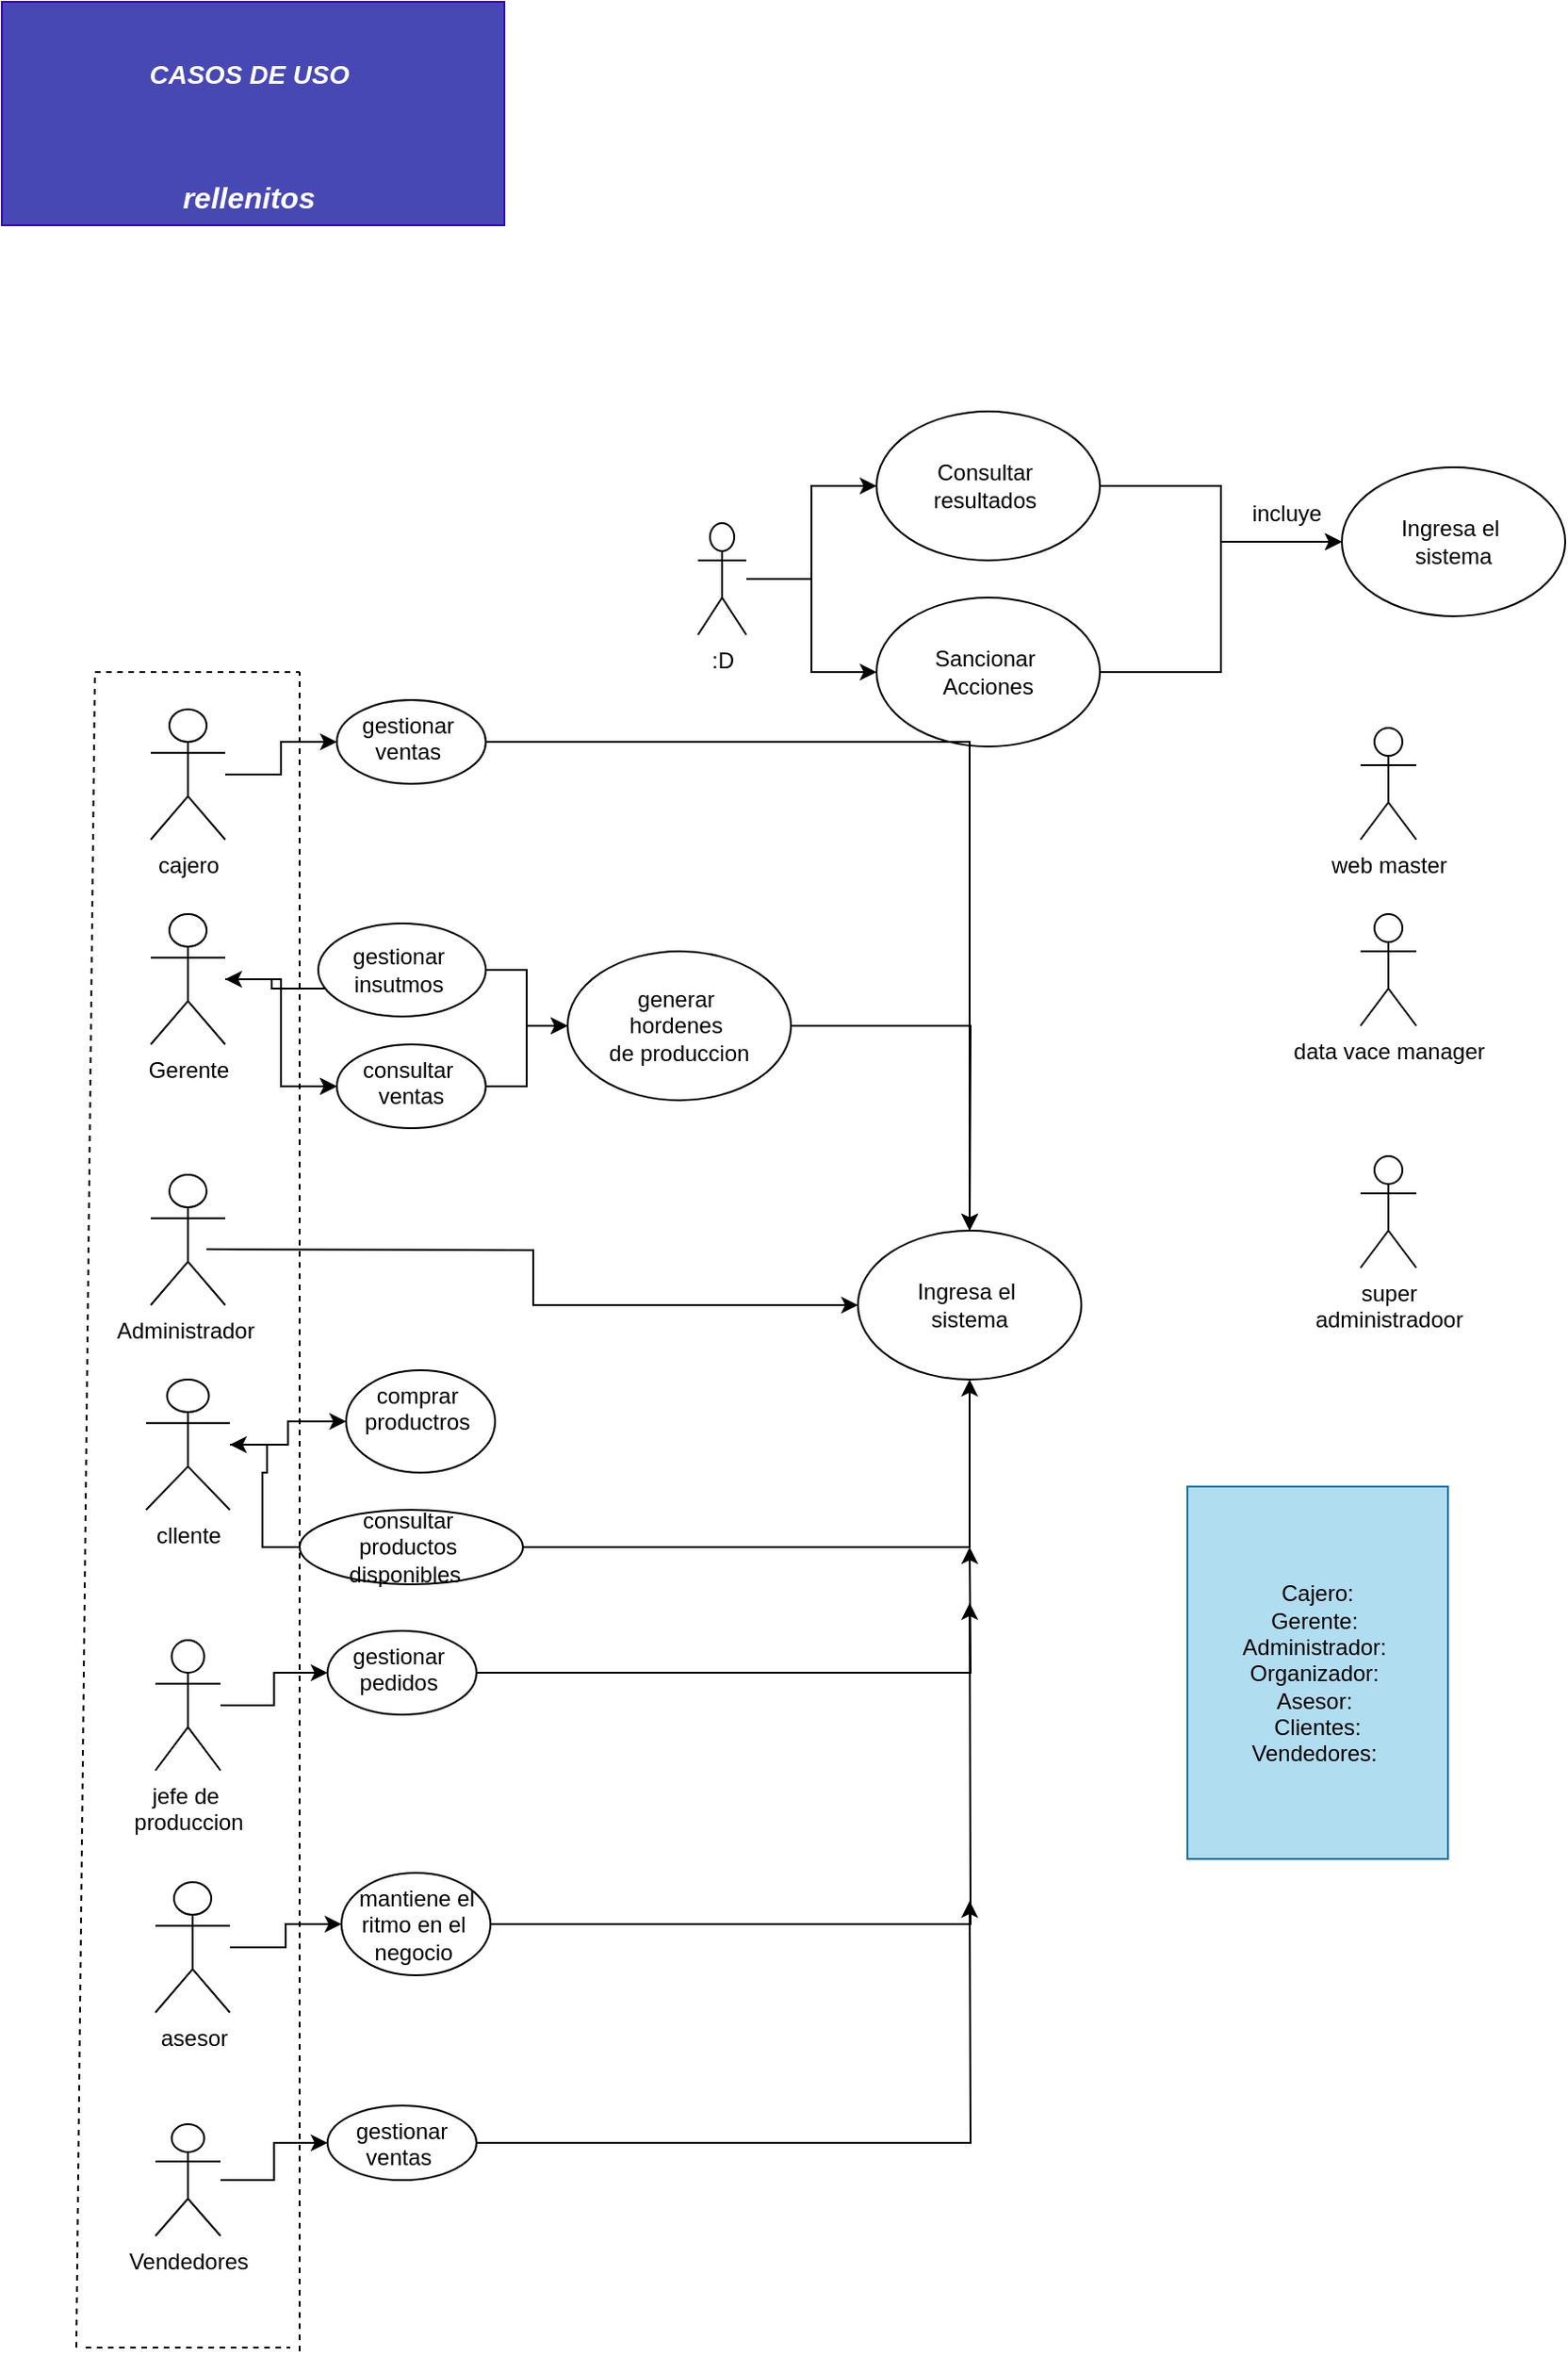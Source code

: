 <mxfile version="22.0.8" type="device" pages="2">
  <diagram name="casos de uso " id="QVnW_ob7STIQbq_gdjUz">
    <mxGraphModel dx="883" dy="1639" grid="1" gridSize="10" guides="1" tooltips="1" connect="1" arrows="1" fold="1" page="1" pageScale="1" pageWidth="827" pageHeight="1169" math="0" shadow="0">
      <root>
        <mxCell id="0" />
        <mxCell id="1" parent="0" />
        <mxCell id="Zioa24Dwi0Idq39xiU_T-1" value="&lt;h1&gt;&lt;b&gt;&lt;i&gt;&lt;font style=&quot;font-size: 14px;&quot;&gt;CASOS DE USO&amp;nbsp;&lt;/font&gt;&lt;/i&gt;&lt;/b&gt;&lt;/h1&gt;&lt;br&gt;&lt;br&gt;&lt;div style=&quot;&quot;&gt;&lt;b&gt;&lt;font style=&quot;font-size: 16px;&quot;&gt;&lt;i&gt;rellenitos&amp;nbsp;&lt;/i&gt;&lt;/font&gt;&lt;/b&gt;&lt;/div&gt;" style="rounded=0;whiteSpace=wrap;html=1;fillColor=#4848B5;strokeColor=#3700CC;fontColor=#ffffff;shadow=0;glass=0;" parent="1" vertex="1">
          <mxGeometry x="50" y="-220" width="270" height="120" as="geometry" />
        </mxCell>
        <mxCell id="NmbU-VRa9715HnYGw72E-15" value="" style="edgeStyle=orthogonalEdgeStyle;rounded=0;orthogonalLoop=1;jettySize=auto;html=1;" parent="1" source="Zioa24Dwi0Idq39xiU_T-6" target="NmbU-VRa9715HnYGw72E-14" edge="1">
          <mxGeometry relative="1" as="geometry" />
        </mxCell>
        <mxCell id="NmbU-VRa9715HnYGw72E-17" value="" style="edgeStyle=orthogonalEdgeStyle;rounded=0;orthogonalLoop=1;jettySize=auto;html=1;" parent="1" source="Zioa24Dwi0Idq39xiU_T-6" target="NmbU-VRa9715HnYGw72E-14" edge="1">
          <mxGeometry relative="1" as="geometry" />
        </mxCell>
        <mxCell id="Zioa24Dwi0Idq39xiU_T-6" value="Gerente" style="shape=umlActor;verticalLabelPosition=bottom;verticalAlign=top;html=1;outlineConnect=0;" parent="1" vertex="1">
          <mxGeometry x="130" y="270" width="40" height="70" as="geometry" />
        </mxCell>
        <mxCell id="NmbU-VRa9715HnYGw72E-41" style="edgeStyle=orthogonalEdgeStyle;rounded=0;orthogonalLoop=1;jettySize=auto;html=1;exitX=1;exitY=0.333;exitDx=0;exitDy=0;exitPerimeter=0;" parent="1" target="NmbU-VRa9715HnYGw72E-38" edge="1">
          <mxGeometry relative="1" as="geometry">
            <mxPoint x="160" y="450.033" as="sourcePoint" />
            <mxPoint x="500" y="496.7" as="targetPoint" />
          </mxGeometry>
        </mxCell>
        <mxCell id="Zioa24Dwi0Idq39xiU_T-7" value="Administrador&amp;nbsp;" style="shape=umlActor;verticalLabelPosition=bottom;verticalAlign=top;html=1;outlineConnect=0;" parent="1" vertex="1">
          <mxGeometry x="130" y="410" width="40" height="70" as="geometry" />
        </mxCell>
        <mxCell id="NmbU-VRa9715HnYGw72E-13" value="" style="edgeStyle=orthogonalEdgeStyle;rounded=0;orthogonalLoop=1;jettySize=auto;html=1;" parent="1" source="Zioa24Dwi0Idq39xiU_T-13" target="NmbU-VRa9715HnYGw72E-12" edge="1">
          <mxGeometry relative="1" as="geometry" />
        </mxCell>
        <mxCell id="Zioa24Dwi0Idq39xiU_T-13" value="cajero" style="shape=umlActor;verticalLabelPosition=bottom;verticalAlign=top;html=1;outlineConnect=0;" parent="1" vertex="1">
          <mxGeometry x="130" y="160" width="40" height="70" as="geometry" />
        </mxCell>
        <mxCell id="NmbU-VRa9715HnYGw72E-26" value="" style="edgeStyle=orthogonalEdgeStyle;rounded=0;orthogonalLoop=1;jettySize=auto;html=1;" parent="1" source="Zioa24Dwi0Idq39xiU_T-24" target="NmbU-VRa9715HnYGw72E-25" edge="1">
          <mxGeometry relative="1" as="geometry" />
        </mxCell>
        <mxCell id="Zioa24Dwi0Idq39xiU_T-24" value="cllente" style="shape=umlActor;verticalLabelPosition=bottom;verticalAlign=top;html=1;outlineConnect=0;" parent="1" vertex="1">
          <mxGeometry x="127.5" y="520" width="45" height="70" as="geometry" />
        </mxCell>
        <mxCell id="Zioa24Dwi0Idq39xiU_T-25" value="Cajero:&lt;br&gt;Gerente:&amp;nbsp;&lt;br&gt;Administrador:&amp;nbsp;&lt;br&gt;Organizador:&amp;nbsp;&lt;br&gt;Asesor:&amp;nbsp;&lt;br&gt;Clientes:&lt;br&gt;Vendedores:&amp;nbsp;" style="rounded=0;whiteSpace=wrap;html=1;fillColor=#b1ddf0;strokeColor=#10739e;" parent="1" vertex="1">
          <mxGeometry x="687" y="577.5" width="140" height="200" as="geometry" />
        </mxCell>
        <mxCell id="Zioa24Dwi0Idq39xiU_T-31" style="edgeStyle=orthogonalEdgeStyle;rounded=0;orthogonalLoop=1;jettySize=auto;html=1;" parent="1" source="Zioa24Dwi0Idq39xiU_T-26" target="Zioa24Dwi0Idq39xiU_T-28" edge="1">
          <mxGeometry relative="1" as="geometry" />
        </mxCell>
        <mxCell id="Zioa24Dwi0Idq39xiU_T-33" style="edgeStyle=orthogonalEdgeStyle;rounded=0;orthogonalLoop=1;jettySize=auto;html=1;" parent="1" source="Zioa24Dwi0Idq39xiU_T-26" target="Zioa24Dwi0Idq39xiU_T-30" edge="1">
          <mxGeometry relative="1" as="geometry" />
        </mxCell>
        <mxCell id="Zioa24Dwi0Idq39xiU_T-26" value=":D" style="shape=umlActor;verticalLabelPosition=bottom;verticalAlign=top;html=1;outlineConnect=0;" parent="1" vertex="1">
          <mxGeometry x="424" y="60" width="26" height="60" as="geometry" />
        </mxCell>
        <mxCell id="Zioa24Dwi0Idq39xiU_T-43" style="edgeStyle=orthogonalEdgeStyle;rounded=0;orthogonalLoop=1;jettySize=auto;html=1;" parent="1" source="Zioa24Dwi0Idq39xiU_T-28" target="Zioa24Dwi0Idq39xiU_T-40" edge="1">
          <mxGeometry relative="1" as="geometry" />
        </mxCell>
        <mxCell id="Zioa24Dwi0Idq39xiU_T-28" value="Consultar&amp;nbsp;&lt;br&gt;resultados&amp;nbsp;" style="ellipse;whiteSpace=wrap;html=1;" parent="1" vertex="1">
          <mxGeometry x="520" width="120" height="80" as="geometry" />
        </mxCell>
        <mxCell id="Zioa24Dwi0Idq39xiU_T-41" style="edgeStyle=orthogonalEdgeStyle;rounded=0;orthogonalLoop=1;jettySize=auto;html=1;" parent="1" source="Zioa24Dwi0Idq39xiU_T-30" target="Zioa24Dwi0Idq39xiU_T-40" edge="1">
          <mxGeometry relative="1" as="geometry" />
        </mxCell>
        <mxCell id="Zioa24Dwi0Idq39xiU_T-30" value="Sancionar&amp;nbsp;&lt;br&gt;Acciones" style="ellipse;whiteSpace=wrap;html=1;" parent="1" vertex="1">
          <mxGeometry x="520" y="100" width="120" height="80" as="geometry" />
        </mxCell>
        <mxCell id="Zioa24Dwi0Idq39xiU_T-36" value="" style="endArrow=none;dashed=1;html=1;rounded=0;" parent="1" edge="1">
          <mxGeometry width="50" height="50" relative="1" as="geometry">
            <mxPoint x="210" y="1042" as="sourcePoint" />
            <mxPoint x="210" y="140" as="targetPoint" />
          </mxGeometry>
        </mxCell>
        <mxCell id="Zioa24Dwi0Idq39xiU_T-37" value="" style="endArrow=none;dashed=1;html=1;rounded=0;" parent="1" edge="1">
          <mxGeometry width="50" height="50" relative="1" as="geometry">
            <mxPoint x="95" y="1040" as="sourcePoint" />
            <mxPoint x="205" y="1040" as="targetPoint" />
            <Array as="points">
              <mxPoint x="162.5" y="1040" />
            </Array>
          </mxGeometry>
        </mxCell>
        <mxCell id="Zioa24Dwi0Idq39xiU_T-38" value="" style="endArrow=none;dashed=1;html=1;rounded=0;" parent="1" edge="1">
          <mxGeometry width="50" height="50" relative="1" as="geometry">
            <mxPoint x="90" y="1040" as="sourcePoint" />
            <mxPoint x="100" y="140" as="targetPoint" />
          </mxGeometry>
        </mxCell>
        <mxCell id="Zioa24Dwi0Idq39xiU_T-39" value="" style="endArrow=none;dashed=1;html=1;rounded=0;" parent="1" edge="1">
          <mxGeometry width="50" height="50" relative="1" as="geometry">
            <mxPoint x="100" y="140" as="sourcePoint" />
            <mxPoint x="210" y="140" as="targetPoint" />
          </mxGeometry>
        </mxCell>
        <mxCell id="Zioa24Dwi0Idq39xiU_T-40" value="Ingresa el&amp;nbsp;&lt;br&gt;sistema" style="ellipse;whiteSpace=wrap;html=1;" parent="1" vertex="1">
          <mxGeometry x="770" y="30" width="120" height="80" as="geometry" />
        </mxCell>
        <mxCell id="Zioa24Dwi0Idq39xiU_T-44" value="incluye" style="text;html=1;align=center;verticalAlign=middle;resizable=0;points=[];autosize=1;strokeColor=none;fillColor=none;" parent="1" vertex="1">
          <mxGeometry x="710" y="40" width="60" height="30" as="geometry" />
        </mxCell>
        <mxCell id="NmbU-VRa9715HnYGw72E-31" value="" style="edgeStyle=orthogonalEdgeStyle;rounded=0;orthogonalLoop=1;jettySize=auto;html=1;" parent="1" source="Zioa24Dwi0Idq39xiU_T-45" target="NmbU-VRa9715HnYGw72E-30" edge="1">
          <mxGeometry relative="1" as="geometry" />
        </mxCell>
        <mxCell id="Zioa24Dwi0Idq39xiU_T-45" value="jefe de&amp;nbsp;&lt;br&gt;produccion" style="shape=umlActor;verticalLabelPosition=bottom;verticalAlign=top;html=1;outlineConnect=0;" parent="1" vertex="1">
          <mxGeometry x="132.5" y="660" width="35" height="70" as="geometry" />
        </mxCell>
        <mxCell id="NmbU-VRa9715HnYGw72E-33" value="" style="edgeStyle=orthogonalEdgeStyle;rounded=0;orthogonalLoop=1;jettySize=auto;html=1;" parent="1" source="Zioa24Dwi0Idq39xiU_T-47" target="NmbU-VRa9715HnYGw72E-32" edge="1">
          <mxGeometry relative="1" as="geometry" />
        </mxCell>
        <mxCell id="Zioa24Dwi0Idq39xiU_T-47" value="asesor" style="shape=umlActor;verticalLabelPosition=bottom;verticalAlign=top;html=1;outlineConnect=0;" parent="1" vertex="1">
          <mxGeometry x="132.5" y="790" width="40" height="70" as="geometry" />
        </mxCell>
        <mxCell id="NmbU-VRa9715HnYGw72E-36" value="" style="edgeStyle=orthogonalEdgeStyle;rounded=0;orthogonalLoop=1;jettySize=auto;html=1;" parent="1" source="Zioa24Dwi0Idq39xiU_T-50" target="NmbU-VRa9715HnYGw72E-35" edge="1">
          <mxGeometry relative="1" as="geometry" />
        </mxCell>
        <mxCell id="Zioa24Dwi0Idq39xiU_T-50" value="Vendedores" style="shape=umlActor;verticalLabelPosition=bottom;verticalAlign=top;html=1;outlineConnect=0;" parent="1" vertex="1">
          <mxGeometry x="132.5" y="920" width="35" height="60" as="geometry" />
        </mxCell>
        <mxCell id="NmbU-VRa9715HnYGw72E-1" value="super&lt;br&gt;administradoor" style="shape=umlActor;verticalLabelPosition=bottom;verticalAlign=top;html=1;outlineConnect=0;" parent="1" vertex="1">
          <mxGeometry x="780" y="400" width="30" height="60" as="geometry" />
        </mxCell>
        <mxCell id="NmbU-VRa9715HnYGw72E-2" value="data vace manager" style="shape=umlActor;verticalLabelPosition=bottom;verticalAlign=top;html=1;outlineConnect=0;" parent="1" vertex="1">
          <mxGeometry x="780" y="270" width="30" height="60" as="geometry" />
        </mxCell>
        <mxCell id="NmbU-VRa9715HnYGw72E-3" value="web master" style="shape=umlActor;verticalLabelPosition=bottom;verticalAlign=top;html=1;outlineConnect=0;" parent="1" vertex="1">
          <mxGeometry x="780" y="170" width="30" height="60" as="geometry" />
        </mxCell>
        <mxCell id="NmbU-VRa9715HnYGw72E-39" style="edgeStyle=orthogonalEdgeStyle;rounded=0;orthogonalLoop=1;jettySize=auto;html=1;exitX=1;exitY=0.5;exitDx=0;exitDy=0;" parent="1" source="NmbU-VRa9715HnYGw72E-12" target="NmbU-VRa9715HnYGw72E-38" edge="1">
          <mxGeometry relative="1" as="geometry" />
        </mxCell>
        <mxCell id="NmbU-VRa9715HnYGw72E-12" value="gestionar&amp;nbsp;&lt;br&gt;ventas&amp;nbsp;" style="ellipse;whiteSpace=wrap;html=1;verticalAlign=top;" parent="1" vertex="1">
          <mxGeometry x="230" y="155" width="80" height="45" as="geometry" />
        </mxCell>
        <mxCell id="NmbU-VRa9715HnYGw72E-24" style="edgeStyle=orthogonalEdgeStyle;rounded=0;orthogonalLoop=1;jettySize=auto;html=1;exitX=1;exitY=0.5;exitDx=0;exitDy=0;" parent="1" source="NmbU-VRa9715HnYGw72E-14" target="NmbU-VRa9715HnYGw72E-21" edge="1">
          <mxGeometry relative="1" as="geometry" />
        </mxCell>
        <mxCell id="NmbU-VRa9715HnYGw72E-14" value="consultar&amp;nbsp;&lt;br&gt;ventas" style="ellipse;whiteSpace=wrap;html=1;verticalAlign=top;" parent="1" vertex="1">
          <mxGeometry x="230" y="340" width="80" height="45" as="geometry" />
        </mxCell>
        <mxCell id="NmbU-VRa9715HnYGw72E-20" style="edgeStyle=orthogonalEdgeStyle;rounded=0;orthogonalLoop=1;jettySize=auto;html=1;" parent="1" source="NmbU-VRa9715HnYGw72E-19" target="Zioa24Dwi0Idq39xiU_T-6" edge="1">
          <mxGeometry relative="1" as="geometry">
            <Array as="points">
              <mxPoint x="195" y="310" />
              <mxPoint x="195" y="305" />
            </Array>
          </mxGeometry>
        </mxCell>
        <mxCell id="NmbU-VRa9715HnYGw72E-22" style="edgeStyle=orthogonalEdgeStyle;rounded=0;orthogonalLoop=1;jettySize=auto;html=1;entryX=0;entryY=0.5;entryDx=0;entryDy=0;" parent="1" source="NmbU-VRa9715HnYGw72E-19" target="NmbU-VRa9715HnYGw72E-21" edge="1">
          <mxGeometry relative="1" as="geometry" />
        </mxCell>
        <mxCell id="NmbU-VRa9715HnYGw72E-19" value="gestionar&amp;nbsp;&lt;br&gt;insutmos&amp;nbsp;" style="ellipse;whiteSpace=wrap;html=1;" parent="1" vertex="1">
          <mxGeometry x="220" y="275" width="90" height="50" as="geometry" />
        </mxCell>
        <mxCell id="NmbU-VRa9715HnYGw72E-40" style="edgeStyle=orthogonalEdgeStyle;rounded=0;orthogonalLoop=1;jettySize=auto;html=1;exitX=1;exitY=0.5;exitDx=0;exitDy=0;" parent="1" source="NmbU-VRa9715HnYGw72E-21" edge="1">
          <mxGeometry relative="1" as="geometry">
            <mxPoint x="570" y="440" as="targetPoint" />
          </mxGeometry>
        </mxCell>
        <mxCell id="NmbU-VRa9715HnYGw72E-21" value="generar&amp;nbsp;&lt;br&gt;hordenes&amp;nbsp;&lt;br&gt;de produccion" style="ellipse;whiteSpace=wrap;html=1;" parent="1" vertex="1">
          <mxGeometry x="354" y="290" width="120" height="80" as="geometry" />
        </mxCell>
        <mxCell id="NmbU-VRa9715HnYGw72E-25" value="comprar&amp;nbsp;&lt;br&gt;productros&amp;nbsp;" style="ellipse;whiteSpace=wrap;html=1;verticalAlign=top;" parent="1" vertex="1">
          <mxGeometry x="235" y="515" width="80" height="55" as="geometry" />
        </mxCell>
        <mxCell id="NmbU-VRa9715HnYGw72E-27" style="edgeStyle=orthogonalEdgeStyle;rounded=0;orthogonalLoop=1;jettySize=auto;html=1;exitX=0.5;exitY=1;exitDx=0;exitDy=0;" parent="1" source="NmbU-VRa9715HnYGw72E-25" target="NmbU-VRa9715HnYGw72E-25" edge="1">
          <mxGeometry relative="1" as="geometry" />
        </mxCell>
        <mxCell id="NmbU-VRa9715HnYGw72E-29" value="" style="edgeStyle=orthogonalEdgeStyle;rounded=0;orthogonalLoop=1;jettySize=auto;html=1;" parent="1" source="NmbU-VRa9715HnYGw72E-28" target="Zioa24Dwi0Idq39xiU_T-24" edge="1">
          <mxGeometry relative="1" as="geometry" />
        </mxCell>
        <mxCell id="NmbU-VRa9715HnYGw72E-42" style="edgeStyle=orthogonalEdgeStyle;rounded=0;orthogonalLoop=1;jettySize=auto;html=1;exitX=1;exitY=0.5;exitDx=0;exitDy=0;entryX=0.5;entryY=1;entryDx=0;entryDy=0;" parent="1" source="NmbU-VRa9715HnYGw72E-28" target="NmbU-VRa9715HnYGw72E-38" edge="1">
          <mxGeometry relative="1" as="geometry" />
        </mxCell>
        <mxCell id="NmbU-VRa9715HnYGw72E-28" value="consultar&amp;nbsp;&lt;br&gt;productos&amp;nbsp;&lt;br&gt;disponibles&amp;nbsp;&amp;nbsp;" style="ellipse;whiteSpace=wrap;html=1;" parent="1" vertex="1">
          <mxGeometry x="210" y="590" width="120" height="40" as="geometry" />
        </mxCell>
        <mxCell id="NmbU-VRa9715HnYGw72E-43" style="edgeStyle=orthogonalEdgeStyle;rounded=0;orthogonalLoop=1;jettySize=auto;html=1;exitX=1;exitY=0.5;exitDx=0;exitDy=0;" parent="1" source="NmbU-VRa9715HnYGw72E-30" edge="1">
          <mxGeometry relative="1" as="geometry">
            <mxPoint x="570" y="610" as="targetPoint" />
          </mxGeometry>
        </mxCell>
        <mxCell id="NmbU-VRa9715HnYGw72E-30" value="gestionar&amp;nbsp;&lt;br&gt;pedidos&amp;nbsp;" style="ellipse;whiteSpace=wrap;html=1;verticalAlign=top;" parent="1" vertex="1">
          <mxGeometry x="225" y="655" width="80" height="45" as="geometry" />
        </mxCell>
        <mxCell id="NmbU-VRa9715HnYGw72E-44" style="edgeStyle=orthogonalEdgeStyle;rounded=0;orthogonalLoop=1;jettySize=auto;html=1;exitX=1;exitY=0.5;exitDx=0;exitDy=0;" parent="1" source="NmbU-VRa9715HnYGw72E-32" edge="1">
          <mxGeometry relative="1" as="geometry">
            <mxPoint x="570" y="640" as="targetPoint" />
          </mxGeometry>
        </mxCell>
        <mxCell id="NmbU-VRa9715HnYGw72E-32" value="mantiene el&lt;br&gt;ritmo en el&amp;nbsp;&lt;br&gt;negocio&amp;nbsp;" style="ellipse;whiteSpace=wrap;html=1;verticalAlign=top;" parent="1" vertex="1">
          <mxGeometry x="232.5" y="785" width="80" height="55" as="geometry" />
        </mxCell>
        <mxCell id="NmbU-VRa9715HnYGw72E-45" style="edgeStyle=orthogonalEdgeStyle;rounded=0;orthogonalLoop=1;jettySize=auto;html=1;exitX=1;exitY=0.5;exitDx=0;exitDy=0;" parent="1" source="NmbU-VRa9715HnYGw72E-35" edge="1">
          <mxGeometry relative="1" as="geometry">
            <mxPoint x="570" y="800" as="targetPoint" />
          </mxGeometry>
        </mxCell>
        <mxCell id="NmbU-VRa9715HnYGw72E-35" value="gestionar ventas&amp;nbsp;" style="ellipse;whiteSpace=wrap;html=1;verticalAlign=top;" parent="1" vertex="1">
          <mxGeometry x="225" y="910" width="80" height="40" as="geometry" />
        </mxCell>
        <mxCell id="NmbU-VRa9715HnYGw72E-38" value="Ingresa el&amp;nbsp;&lt;br&gt;sistema" style="ellipse;whiteSpace=wrap;html=1;" parent="1" vertex="1">
          <mxGeometry x="510" y="440" width="120" height="80" as="geometry" />
        </mxCell>
      </root>
    </mxGraphModel>
  </diagram>
  <diagram id="GCmltQO8W7nAuokXu8RK" name="diagramasd de clase ">
    <mxGraphModel dx="535" dy="1454" grid="1" gridSize="10" guides="1" tooltips="1" connect="1" arrows="1" fold="1" page="1" pageScale="1" pageWidth="827" pageHeight="1169" math="0" shadow="0">
      <root>
        <mxCell id="0" />
        <mxCell id="1" parent="0" />
        <mxCell id="KhO-LpKVbZLyb_VnDozk-1" value="rellenitos&amp;nbsp;&lt;br&gt;" style="shape=folder;fontStyle=1;tabWidth=110;tabHeight=30;tabPosition=left;html=1;boundedLbl=1;folderSymbol=triangle;whiteSpace=wrap;" vertex="1" parent="1">
          <mxGeometry x="550" y="400" width="150" height="80" as="geometry" />
        </mxCell>
        <mxCell id="KhO-LpKVbZLyb_VnDozk-2" value="Usuario" style="swimlane;fontStyle=2;align=center;verticalAlign=top;childLayout=stackLayout;horizontal=1;startSize=26;horizontalStack=0;resizeParent=1;resizeLast=0;collapsible=1;marginBottom=0;rounded=0;shadow=0;strokeWidth=1;fillColor=#f8cecc;strokeColor=#b85450;" vertex="1" collapsed="1" parent="1">
          <mxGeometry x="120" y="-120" width="160" height="26" as="geometry">
            <mxRectangle x="120" y="-120" width="160" height="402" as="alternateBounds" />
          </mxGeometry>
        </mxCell>
        <mxCell id="HsYXSqxm2PBvYpj9syxu-7" value="ID" style="text;align=left;verticalAlign=top;spacingLeft=4;spacingRight=4;overflow=hidden;rotatable=0;points=[[0,0.5],[1,0.5]];portConstraint=eastwest;rounded=0;shadow=0;html=0;" vertex="1" parent="KhO-LpKVbZLyb_VnDozk-2">
          <mxGeometry y="26" width="160" height="26" as="geometry" />
        </mxCell>
        <mxCell id="KhO-LpKVbZLyb_VnDozk-3" value="Nombre " style="text;align=left;verticalAlign=top;spacingLeft=4;spacingRight=4;overflow=hidden;rotatable=0;points=[[0,0.5],[1,0.5]];portConstraint=eastwest;" vertex="1" parent="KhO-LpKVbZLyb_VnDozk-2">
          <mxGeometry y="52" width="160" height="26" as="geometry" />
        </mxCell>
        <mxCell id="KhO-LpKVbZLyb_VnDozk-4" value="Telefono " style="text;align=left;verticalAlign=top;spacingLeft=4;spacingRight=4;overflow=hidden;rotatable=0;points=[[0,0.5],[1,0.5]];portConstraint=eastwest;rounded=0;shadow=0;html=0;" vertex="1" parent="KhO-LpKVbZLyb_VnDozk-2">
          <mxGeometry y="78" width="160" height="26" as="geometry" />
        </mxCell>
        <mxCell id="KhO-LpKVbZLyb_VnDozk-5" value="Correo" style="text;align=left;verticalAlign=top;spacingLeft=4;spacingRight=4;overflow=hidden;rotatable=0;points=[[0,0.5],[1,0.5]];portConstraint=eastwest;rounded=0;shadow=0;html=0;" vertex="1" parent="KhO-LpKVbZLyb_VnDozk-2">
          <mxGeometry y="104" width="160" height="26" as="geometry" />
        </mxCell>
        <mxCell id="HsYXSqxm2PBvYpj9syxu-5" value="Perfil" style="text;align=left;verticalAlign=top;spacingLeft=4;spacingRight=4;overflow=hidden;rotatable=0;points=[[0,0.5],[1,0.5]];portConstraint=eastwest;rounded=0;shadow=0;html=0;" vertex="1" parent="KhO-LpKVbZLyb_VnDozk-2">
          <mxGeometry y="130" width="160" height="26" as="geometry" />
        </mxCell>
        <mxCell id="i38vWNV2oeo1VB20HeMU-1" value="Clave" style="text;align=left;verticalAlign=top;spacingLeft=4;spacingRight=4;overflow=hidden;rotatable=0;points=[[0,0.5],[1,0.5]];portConstraint=eastwest;rounded=0;shadow=0;html=0;" vertex="1" parent="KhO-LpKVbZLyb_VnDozk-2">
          <mxGeometry y="156" width="160" height="26" as="geometry" />
        </mxCell>
        <mxCell id="HsYXSqxm2PBvYpj9syxu-3" value="Ingresar()" style="text;align=left;verticalAlign=top;spacingLeft=4;spacingRight=4;overflow=hidden;rotatable=0;points=[[0,0.5],[1,0.5]];portConstraint=eastwest;" vertex="1" parent="KhO-LpKVbZLyb_VnDozk-2">
          <mxGeometry y="182" width="160" height="32" as="geometry" />
        </mxCell>
        <mxCell id="HsYXSqxm2PBvYpj9syxu-8" value="Direccion" style="text;align=left;verticalAlign=top;spacingLeft=4;spacingRight=4;overflow=hidden;rotatable=0;points=[[0,0.5],[1,0.5]];portConstraint=eastwest;rounded=0;shadow=0;html=0;" vertex="1" parent="KhO-LpKVbZLyb_VnDozk-2">
          <mxGeometry y="214" width="160" height="26" as="geometry" />
        </mxCell>
        <mxCell id="HsYXSqxm2PBvYpj9syxu-6" value="Estado" style="text;align=left;verticalAlign=top;spacingLeft=4;spacingRight=4;overflow=hidden;rotatable=0;points=[[0,0.5],[1,0.5]];portConstraint=eastwest;rounded=0;shadow=0;html=0;" vertex="1" parent="KhO-LpKVbZLyb_VnDozk-2">
          <mxGeometry y="240" width="160" height="26" as="geometry" />
        </mxCell>
        <mxCell id="KhO-LpKVbZLyb_VnDozk-6" value="" style="line;html=1;strokeWidth=1;align=left;verticalAlign=middle;spacingTop=-1;spacingLeft=3;spacingRight=3;rotatable=0;labelPosition=right;points=[];portConstraint=eastwest;" vertex="1" parent="KhO-LpKVbZLyb_VnDozk-2">
          <mxGeometry y="266" width="160" height="8" as="geometry" />
        </mxCell>
        <mxCell id="KhO-LpKVbZLyb_VnDozk-7" value="Crear ()" style="text;align=left;verticalAlign=top;spacingLeft=4;spacingRight=4;overflow=hidden;rotatable=0;points=[[0,0.5],[1,0.5]];portConstraint=eastwest;" vertex="1" parent="KhO-LpKVbZLyb_VnDozk-2">
          <mxGeometry y="274" width="160" height="32" as="geometry" />
        </mxCell>
        <mxCell id="HsYXSqxm2PBvYpj9syxu-1" value="Editar()" style="text;align=left;verticalAlign=top;spacingLeft=4;spacingRight=4;overflow=hidden;rotatable=0;points=[[0,0.5],[1,0.5]];portConstraint=eastwest;" vertex="1" parent="KhO-LpKVbZLyb_VnDozk-2">
          <mxGeometry y="306" width="160" height="32" as="geometry" />
        </mxCell>
        <mxCell id="HsYXSqxm2PBvYpj9syxu-2" value="Consultar ()" style="text;align=left;verticalAlign=top;spacingLeft=4;spacingRight=4;overflow=hidden;rotatable=0;points=[[0,0.5],[1,0.5]];portConstraint=eastwest;" vertex="1" parent="KhO-LpKVbZLyb_VnDozk-2">
          <mxGeometry y="338" width="160" height="32" as="geometry" />
        </mxCell>
        <mxCell id="HsYXSqxm2PBvYpj9syxu-4" value="Bloquear()" style="text;align=left;verticalAlign=top;spacingLeft=4;spacingRight=4;overflow=hidden;rotatable=0;points=[[0,0.5],[1,0.5]];portConstraint=eastwest;" vertex="1" parent="KhO-LpKVbZLyb_VnDozk-2">
          <mxGeometry y="370" width="160" height="32" as="geometry" />
        </mxCell>
        <mxCell id="KhO-LpKVbZLyb_VnDozk-8" value="Student" style="swimlane;fontStyle=0;align=center;verticalAlign=top;childLayout=stackLayout;horizontal=1;startSize=26;horizontalStack=0;resizeParent=1;resizeLast=0;collapsible=1;marginBottom=0;rounded=0;shadow=0;strokeWidth=1;" vertex="1" parent="1">
          <mxGeometry x="120" y="360" width="160" height="138" as="geometry">
            <mxRectangle x="130" y="380" width="160" height="26" as="alternateBounds" />
          </mxGeometry>
        </mxCell>
        <mxCell id="KhO-LpKVbZLyb_VnDozk-9" value="Student Number" style="text;align=left;verticalAlign=top;spacingLeft=4;spacingRight=4;overflow=hidden;rotatable=0;points=[[0,0.5],[1,0.5]];portConstraint=eastwest;" vertex="1" parent="KhO-LpKVbZLyb_VnDozk-8">
          <mxGeometry y="26" width="160" height="26" as="geometry" />
        </mxCell>
        <mxCell id="KhO-LpKVbZLyb_VnDozk-10" value="Average Mark" style="text;align=left;verticalAlign=top;spacingLeft=4;spacingRight=4;overflow=hidden;rotatable=0;points=[[0,0.5],[1,0.5]];portConstraint=eastwest;rounded=0;shadow=0;html=0;" vertex="1" parent="KhO-LpKVbZLyb_VnDozk-8">
          <mxGeometry y="52" width="160" height="26" as="geometry" />
        </mxCell>
        <mxCell id="KhO-LpKVbZLyb_VnDozk-11" value="" style="line;html=1;strokeWidth=1;align=left;verticalAlign=middle;spacingTop=-1;spacingLeft=3;spacingRight=3;rotatable=0;labelPosition=right;points=[];portConstraint=eastwest;" vertex="1" parent="KhO-LpKVbZLyb_VnDozk-8">
          <mxGeometry y="78" width="160" height="8" as="geometry" />
        </mxCell>
        <mxCell id="KhO-LpKVbZLyb_VnDozk-12" value="Is Eligible To Enroll" style="text;align=left;verticalAlign=top;spacingLeft=4;spacingRight=4;overflow=hidden;rotatable=0;points=[[0,0.5],[1,0.5]];portConstraint=eastwest;fontStyle=4" vertex="1" parent="KhO-LpKVbZLyb_VnDozk-8">
          <mxGeometry y="86" width="160" height="26" as="geometry" />
        </mxCell>
        <mxCell id="KhO-LpKVbZLyb_VnDozk-13" value="Get Seminars Taken" style="text;align=left;verticalAlign=top;spacingLeft=4;spacingRight=4;overflow=hidden;rotatable=0;points=[[0,0.5],[1,0.5]];portConstraint=eastwest;" vertex="1" parent="KhO-LpKVbZLyb_VnDozk-8">
          <mxGeometry y="112" width="160" height="26" as="geometry" />
        </mxCell>
        <mxCell id="KhO-LpKVbZLyb_VnDozk-14" value="" style="endArrow=block;endSize=10;endFill=0;shadow=0;strokeWidth=1;rounded=0;edgeStyle=elbowEdgeStyle;elbow=vertical;" edge="1" parent="1" source="KhO-LpKVbZLyb_VnDozk-8" target="KhO-LpKVbZLyb_VnDozk-2">
          <mxGeometry width="160" relative="1" as="geometry">
            <mxPoint x="200" y="203" as="sourcePoint" />
            <mxPoint x="200" y="203" as="targetPoint" />
          </mxGeometry>
        </mxCell>
        <mxCell id="KhO-LpKVbZLyb_VnDozk-15" value="Professor" style="swimlane;fontStyle=0;align=center;verticalAlign=top;childLayout=stackLayout;horizontal=1;startSize=26;horizontalStack=0;resizeParent=1;resizeLast=0;collapsible=1;marginBottom=0;rounded=0;shadow=0;strokeWidth=1;" vertex="1" parent="1">
          <mxGeometry x="330" y="360" width="160" height="70" as="geometry">
            <mxRectangle x="340" y="380" width="170" height="26" as="alternateBounds" />
          </mxGeometry>
        </mxCell>
        <mxCell id="KhO-LpKVbZLyb_VnDozk-16" value="Salary" style="text;align=left;verticalAlign=top;spacingLeft=4;spacingRight=4;overflow=hidden;rotatable=0;points=[[0,0.5],[1,0.5]];portConstraint=eastwest;" vertex="1" parent="KhO-LpKVbZLyb_VnDozk-15">
          <mxGeometry y="26" width="160" height="26" as="geometry" />
        </mxCell>
        <mxCell id="KhO-LpKVbZLyb_VnDozk-17" value="" style="line;html=1;strokeWidth=1;align=left;verticalAlign=middle;spacingTop=-1;spacingLeft=3;spacingRight=3;rotatable=0;labelPosition=right;points=[];portConstraint=eastwest;" vertex="1" parent="KhO-LpKVbZLyb_VnDozk-15">
          <mxGeometry y="52" width="160" height="8" as="geometry" />
        </mxCell>
        <mxCell id="KhO-LpKVbZLyb_VnDozk-18" value="" style="endArrow=block;endSize=10;endFill=0;shadow=0;strokeWidth=1;rounded=0;edgeStyle=elbowEdgeStyle;elbow=vertical;" edge="1" parent="1" source="KhO-LpKVbZLyb_VnDozk-15" target="KhO-LpKVbZLyb_VnDozk-2">
          <mxGeometry width="160" relative="1" as="geometry">
            <mxPoint x="210" y="373" as="sourcePoint" />
            <mxPoint x="310" y="271" as="targetPoint" />
          </mxGeometry>
        </mxCell>
        <mxCell id="HsYXSqxm2PBvYpj9syxu-30" value="" style="edgeStyle=orthogonalEdgeStyle;rounded=0;orthogonalLoop=1;jettySize=auto;html=1;" edge="1" parent="1" source="KhO-LpKVbZLyb_VnDozk-19" target="HsYXSqxm2PBvYpj9syxu-17">
          <mxGeometry relative="1" as="geometry" />
        </mxCell>
        <mxCell id="HsYXSqxm2PBvYpj9syxu-55" value="Esta compuesto por" style="edgeLabel;html=1;align=center;verticalAlign=middle;resizable=0;points=[];" vertex="1" connectable="0" parent="HsYXSqxm2PBvYpj9syxu-30">
          <mxGeometry x="-0.332" y="-1" relative="1" as="geometry">
            <mxPoint as="offset" />
          </mxGeometry>
        </mxCell>
        <mxCell id="KhO-LpKVbZLyb_VnDozk-19" value="Pedido" style="swimlane;fontStyle=0;align=center;verticalAlign=top;childLayout=stackLayout;horizontal=1;startSize=26;horizontalStack=0;resizeParent=1;resizeLast=0;collapsible=1;marginBottom=0;rounded=0;shadow=0;strokeWidth=1;fillColor=#e1d5e7;strokeColor=#9673a6;" vertex="1" collapsed="1" parent="1">
          <mxGeometry x="640" y="-20" width="160" height="26" as="geometry">
            <mxRectangle x="640" y="-20" width="160" height="372" as="alternateBounds" />
          </mxGeometry>
        </mxCell>
        <mxCell id="KhO-LpKVbZLyb_VnDozk-20" value="IDpedido" style="text;align=left;verticalAlign=top;spacingLeft=4;spacingRight=4;overflow=hidden;rotatable=0;points=[[0,0.5],[1,0.5]];portConstraint=eastwest;" vertex="1" parent="KhO-LpKVbZLyb_VnDozk-19">
          <mxGeometry y="26" width="160" height="26" as="geometry" />
        </mxCell>
        <mxCell id="KhO-LpKVbZLyb_VnDozk-21" value="IDusuario" style="text;align=left;verticalAlign=top;spacingLeft=4;spacingRight=4;overflow=hidden;rotatable=0;points=[[0,0.5],[1,0.5]];portConstraint=eastwest;rounded=0;shadow=0;html=0;" vertex="1" parent="KhO-LpKVbZLyb_VnDozk-19">
          <mxGeometry y="52" width="160" height="26" as="geometry" />
        </mxCell>
        <mxCell id="KhO-LpKVbZLyb_VnDozk-22" value="Fecha" style="text;align=left;verticalAlign=top;spacingLeft=4;spacingRight=4;overflow=hidden;rotatable=0;points=[[0,0.5],[1,0.5]];portConstraint=eastwest;rounded=0;shadow=0;html=0;" vertex="1" parent="KhO-LpKVbZLyb_VnDozk-19">
          <mxGeometry y="78" width="160" height="26" as="geometry" />
        </mxCell>
        <mxCell id="KhO-LpKVbZLyb_VnDozk-23" value="Estado " style="text;align=left;verticalAlign=top;spacingLeft=4;spacingRight=4;overflow=hidden;rotatable=0;points=[[0,0.5],[1,0.5]];portConstraint=eastwest;rounded=0;shadow=0;html=0;" vertex="1" parent="KhO-LpKVbZLyb_VnDozk-19">
          <mxGeometry y="104" width="160" height="26" as="geometry" />
        </mxCell>
        <mxCell id="HsYXSqxm2PBvYpj9syxu-9" value="IDproducto " style="text;align=left;verticalAlign=top;spacingLeft=4;spacingRight=4;overflow=hidden;rotatable=0;points=[[0,0.5],[1,0.5]];portConstraint=eastwest;rounded=0;shadow=0;html=0;" vertex="1" parent="KhO-LpKVbZLyb_VnDozk-19">
          <mxGeometry y="130" width="160" height="26" as="geometry" />
        </mxCell>
        <mxCell id="HsYXSqxm2PBvYpj9syxu-32" value="IDproducto " style="text;align=left;verticalAlign=top;spacingLeft=4;spacingRight=4;overflow=hidden;rotatable=0;points=[[0,0.5],[1,0.5]];portConstraint=eastwest;rounded=0;shadow=0;html=0;" vertex="1" parent="KhO-LpKVbZLyb_VnDozk-19">
          <mxGeometry y="156" width="160" height="26" as="geometry" />
        </mxCell>
        <mxCell id="HsYXSqxm2PBvYpj9syxu-10" value="Cantidad" style="text;align=left;verticalAlign=top;spacingLeft=4;spacingRight=4;overflow=hidden;rotatable=0;points=[[0,0.5],[1,0.5]];portConstraint=eastwest;rounded=0;shadow=0;html=0;" vertex="1" parent="KhO-LpKVbZLyb_VnDozk-19">
          <mxGeometry y="182" width="160" height="26" as="geometry" />
        </mxCell>
        <mxCell id="KhO-LpKVbZLyb_VnDozk-24" value="Valor " style="text;align=left;verticalAlign=top;spacingLeft=4;spacingRight=4;overflow=hidden;rotatable=0;points=[[0,0.5],[1,0.5]];portConstraint=eastwest;rounded=0;shadow=0;html=0;" vertex="1" parent="KhO-LpKVbZLyb_VnDozk-19">
          <mxGeometry y="208" width="160" height="26" as="geometry" />
        </mxCell>
        <mxCell id="KhO-LpKVbZLyb_VnDozk-25" value="" style="line;html=1;strokeWidth=1;align=left;verticalAlign=middle;spacingTop=-1;spacingLeft=3;spacingRight=3;rotatable=0;labelPosition=right;points=[];portConstraint=eastwest;" vertex="1" parent="KhO-LpKVbZLyb_VnDozk-19">
          <mxGeometry y="234" width="160" height="8" as="geometry" />
        </mxCell>
        <mxCell id="KhO-LpKVbZLyb_VnDozk-26" value="Consultar()" style="text;align=left;verticalAlign=top;spacingLeft=4;spacingRight=4;overflow=hidden;rotatable=0;points=[[0,0.5],[1,0.5]];portConstraint=eastwest;" vertex="1" parent="KhO-LpKVbZLyb_VnDozk-19">
          <mxGeometry y="242" width="160" height="26" as="geometry" />
        </mxCell>
        <mxCell id="KhO-LpKVbZLyb_VnDozk-27" value="Pagar()" style="text;align=left;verticalAlign=top;spacingLeft=4;spacingRight=4;overflow=hidden;rotatable=0;points=[[0,0.5],[1,0.5]];portConstraint=eastwest;" vertex="1" parent="KhO-LpKVbZLyb_VnDozk-19">
          <mxGeometry y="268" width="160" height="26" as="geometry" />
        </mxCell>
        <mxCell id="HsYXSqxm2PBvYpj9syxu-11" value="Editar()" style="text;align=left;verticalAlign=top;spacingLeft=4;spacingRight=4;overflow=hidden;rotatable=0;points=[[0,0.5],[1,0.5]];portConstraint=eastwest;" vertex="1" parent="KhO-LpKVbZLyb_VnDozk-19">
          <mxGeometry y="294" width="160" height="26" as="geometry" />
        </mxCell>
        <mxCell id="HsYXSqxm2PBvYpj9syxu-12" value="Anular ()" style="text;align=left;verticalAlign=top;spacingLeft=4;spacingRight=4;overflow=hidden;rotatable=0;points=[[0,0.5],[1,0.5]];portConstraint=eastwest;" vertex="1" parent="KhO-LpKVbZLyb_VnDozk-19">
          <mxGeometry y="320" width="160" height="26" as="geometry" />
        </mxCell>
        <mxCell id="KhO-LpKVbZLyb_VnDozk-28" value="" style="endArrow=open;shadow=0;strokeWidth=1;rounded=0;endFill=1;edgeStyle=elbowEdgeStyle;elbow=vertical;" edge="1" parent="1" source="KhO-LpKVbZLyb_VnDozk-2" target="KhO-LpKVbZLyb_VnDozk-19">
          <mxGeometry x="0.5" y="41" relative="1" as="geometry">
            <mxPoint x="380" y="192" as="sourcePoint" />
            <mxPoint x="540" y="192" as="targetPoint" />
            <mxPoint x="-40" y="32" as="offset" />
          </mxGeometry>
        </mxCell>
        <mxCell id="KhO-LpKVbZLyb_VnDozk-29" value="0..1" style="resizable=0;align=left;verticalAlign=bottom;labelBackgroundColor=none;fontSize=12;" connectable="0" vertex="1" parent="KhO-LpKVbZLyb_VnDozk-28">
          <mxGeometry x="-1" relative="1" as="geometry">
            <mxPoint y="4" as="offset" />
          </mxGeometry>
        </mxCell>
        <mxCell id="KhO-LpKVbZLyb_VnDozk-30" value="1" style="resizable=0;align=right;verticalAlign=bottom;labelBackgroundColor=none;fontSize=12;" connectable="0" vertex="1" parent="KhO-LpKVbZLyb_VnDozk-28">
          <mxGeometry x="1" relative="1" as="geometry">
            <mxPoint x="-7" y="4" as="offset" />
          </mxGeometry>
        </mxCell>
        <mxCell id="KhO-LpKVbZLyb_VnDozk-31" value="Realiza" style="text;html=1;resizable=0;points=[];;align=center;verticalAlign=middle;labelBackgroundColor=none;rounded=0;shadow=0;strokeWidth=1;fontSize=12;" vertex="1" connectable="0" parent="KhO-LpKVbZLyb_VnDozk-28">
          <mxGeometry x="0.5" y="49" relative="1" as="geometry">
            <mxPoint x="-38" y="40" as="offset" />
          </mxGeometry>
        </mxCell>
        <mxCell id="HsYXSqxm2PBvYpj9syxu-52" style="edgeStyle=orthogonalEdgeStyle;rounded=0;orthogonalLoop=1;jettySize=auto;html=1;endArrow=diamondThin;endFill=1;" edge="1" parent="1" source="HsYXSqxm2PBvYpj9syxu-17" target="HsYXSqxm2PBvYpj9syxu-33">
          <mxGeometry relative="1" as="geometry" />
        </mxCell>
        <mxCell id="HsYXSqxm2PBvYpj9syxu-53" value="compuesto por&amp;nbsp;" style="edgeLabel;html=1;align=center;verticalAlign=middle;resizable=0;points=[];" vertex="1" connectable="0" parent="HsYXSqxm2PBvYpj9syxu-52">
          <mxGeometry x="-0.008" y="-1" relative="1" as="geometry">
            <mxPoint as="offset" />
          </mxGeometry>
        </mxCell>
        <mxCell id="HsYXSqxm2PBvYpj9syxu-17" value="Producto" style="swimlane;fontStyle=0;align=center;verticalAlign=top;childLayout=stackLayout;horizontal=1;startSize=26;horizontalStack=0;resizeParent=1;resizeLast=0;collapsible=1;marginBottom=0;rounded=0;shadow=0;strokeWidth=1;fillColor=#d5e8d4;strokeColor=#82b366;" vertex="1" collapsed="1" parent="1">
          <mxGeometry x="930" y="-40" width="180" height="26" as="geometry">
            <mxRectangle x="450" y="-20" width="160" height="294" as="alternateBounds" />
          </mxGeometry>
        </mxCell>
        <mxCell id="HsYXSqxm2PBvYpj9syxu-18" value="Codigo" style="text;align=left;verticalAlign=top;spacingLeft=4;spacingRight=4;overflow=hidden;rotatable=0;points=[[0,0.5],[1,0.5]];portConstraint=eastwest;" vertex="1" parent="HsYXSqxm2PBvYpj9syxu-17">
          <mxGeometry y="26" width="160" height="26" as="geometry" />
        </mxCell>
        <mxCell id="HsYXSqxm2PBvYpj9syxu-19" value="Nombre" style="text;align=left;verticalAlign=top;spacingLeft=4;spacingRight=4;overflow=hidden;rotatable=0;points=[[0,0.5],[1,0.5]];portConstraint=eastwest;rounded=0;shadow=0;html=0;" vertex="1" parent="HsYXSqxm2PBvYpj9syxu-17">
          <mxGeometry y="52" width="160" height="26" as="geometry" />
        </mxCell>
        <mxCell id="HsYXSqxm2PBvYpj9syxu-20" value="Descripccion " style="text;align=left;verticalAlign=top;spacingLeft=4;spacingRight=4;overflow=hidden;rotatable=0;points=[[0,0.5],[1,0.5]];portConstraint=eastwest;rounded=0;shadow=0;html=0;" vertex="1" parent="HsYXSqxm2PBvYpj9syxu-17">
          <mxGeometry y="78" width="160" height="26" as="geometry" />
        </mxCell>
        <mxCell id="HsYXSqxm2PBvYpj9syxu-21" value="Costo_de_fabricacion " style="text;align=left;verticalAlign=top;spacingLeft=4;spacingRight=4;overflow=hidden;rotatable=0;points=[[0,0.5],[1,0.5]];portConstraint=eastwest;rounded=0;shadow=0;html=0;" vertex="1" parent="HsYXSqxm2PBvYpj9syxu-17">
          <mxGeometry y="104" width="160" height="26" as="geometry" />
        </mxCell>
        <mxCell id="HsYXSqxm2PBvYpj9syxu-22" value="Precio_de_venta" style="text;align=left;verticalAlign=top;spacingLeft=4;spacingRight=4;overflow=hidden;rotatable=0;points=[[0,0.5],[1,0.5]];portConstraint=eastwest;rounded=0;shadow=0;html=0;" vertex="1" parent="HsYXSqxm2PBvYpj9syxu-17">
          <mxGeometry y="130" width="160" height="26" as="geometry" />
        </mxCell>
        <mxCell id="HsYXSqxm2PBvYpj9syxu-23" value="Estado" style="text;align=left;verticalAlign=top;spacingLeft=4;spacingRight=4;overflow=hidden;rotatable=0;points=[[0,0.5],[1,0.5]];portConstraint=eastwest;rounded=0;shadow=0;html=0;" vertex="1" parent="HsYXSqxm2PBvYpj9syxu-17">
          <mxGeometry y="156" width="160" height="26" as="geometry" />
        </mxCell>
        <mxCell id="HsYXSqxm2PBvYpj9syxu-25" value="" style="line;html=1;strokeWidth=1;align=left;verticalAlign=middle;spacingTop=-1;spacingLeft=3;spacingRight=3;rotatable=0;labelPosition=right;points=[];portConstraint=eastwest;" vertex="1" parent="HsYXSqxm2PBvYpj9syxu-17">
          <mxGeometry y="182" width="160" height="8" as="geometry" />
        </mxCell>
        <mxCell id="HsYXSqxm2PBvYpj9syxu-26" value="Consultar()" style="text;align=left;verticalAlign=top;spacingLeft=4;spacingRight=4;overflow=hidden;rotatable=0;points=[[0,0.5],[1,0.5]];portConstraint=eastwest;" vertex="1" parent="HsYXSqxm2PBvYpj9syxu-17">
          <mxGeometry y="190" width="160" height="26" as="geometry" />
        </mxCell>
        <mxCell id="HsYXSqxm2PBvYpj9syxu-27" value="Pagar()" style="text;align=left;verticalAlign=top;spacingLeft=4;spacingRight=4;overflow=hidden;rotatable=0;points=[[0,0.5],[1,0.5]];portConstraint=eastwest;" vertex="1" parent="HsYXSqxm2PBvYpj9syxu-17">
          <mxGeometry y="216" width="160" height="26" as="geometry" />
        </mxCell>
        <mxCell id="HsYXSqxm2PBvYpj9syxu-29" value="Crear()" style="text;align=left;verticalAlign=top;spacingLeft=4;spacingRight=4;overflow=hidden;rotatable=0;points=[[0,0.5],[1,0.5]];portConstraint=eastwest;" vertex="1" parent="HsYXSqxm2PBvYpj9syxu-17">
          <mxGeometry y="242" width="160" height="26" as="geometry" />
        </mxCell>
        <mxCell id="HsYXSqxm2PBvYpj9syxu-31" value="Editar()" style="text;align=left;verticalAlign=top;spacingLeft=4;spacingRight=4;overflow=hidden;rotatable=0;points=[[0,0.5],[1,0.5]];portConstraint=eastwest;" vertex="1" parent="HsYXSqxm2PBvYpj9syxu-17">
          <mxGeometry y="268" width="160" height="26" as="geometry" />
        </mxCell>
        <mxCell id="HsYXSqxm2PBvYpj9syxu-33" value="Insumo" style="swimlane;fontStyle=0;align=center;verticalAlign=top;childLayout=stackLayout;horizontal=1;startSize=26;horizontalStack=0;resizeParent=1;resizeLast=0;collapsible=1;marginBottom=0;rounded=0;shadow=0;strokeWidth=1;fillColor=#dae8fc;strokeColor=#6c8ebf;" vertex="1" collapsed="1" parent="1">
          <mxGeometry x="1080" y="40" width="160" height="26" as="geometry">
            <mxRectangle x="1080" y="40" width="160" height="320" as="alternateBounds" />
          </mxGeometry>
        </mxCell>
        <mxCell id="HsYXSqxm2PBvYpj9syxu-34" value="Codigo" style="text;align=left;verticalAlign=top;spacingLeft=4;spacingRight=4;overflow=hidden;rotatable=0;points=[[0,0.5],[1,0.5]];portConstraint=eastwest;" vertex="1" parent="HsYXSqxm2PBvYpj9syxu-33">
          <mxGeometry y="26" width="160" height="26" as="geometry" />
        </mxCell>
        <mxCell id="HsYXSqxm2PBvYpj9syxu-35" value="Nombre" style="text;align=left;verticalAlign=top;spacingLeft=4;spacingRight=4;overflow=hidden;rotatable=0;points=[[0,0.5],[1,0.5]];portConstraint=eastwest;rounded=0;shadow=0;html=0;" vertex="1" parent="HsYXSqxm2PBvYpj9syxu-33">
          <mxGeometry y="52" width="160" height="26" as="geometry" />
        </mxCell>
        <mxCell id="HsYXSqxm2PBvYpj9syxu-36" value="Descripcion" style="text;align=left;verticalAlign=top;spacingLeft=4;spacingRight=4;overflow=hidden;rotatable=0;points=[[0,0.5],[1,0.5]];portConstraint=eastwest;rounded=0;shadow=0;html=0;" vertex="1" parent="HsYXSqxm2PBvYpj9syxu-33">
          <mxGeometry y="78" width="160" height="26" as="geometry" />
        </mxCell>
        <mxCell id="HsYXSqxm2PBvYpj9syxu-38" value="Costo_unitario" style="text;align=left;verticalAlign=top;spacingLeft=4;spacingRight=4;overflow=hidden;rotatable=0;points=[[0,0.5],[1,0.5]];portConstraint=eastwest;rounded=0;shadow=0;html=0;" vertex="1" parent="HsYXSqxm2PBvYpj9syxu-33">
          <mxGeometry y="104" width="160" height="26" as="geometry" />
        </mxCell>
        <mxCell id="HsYXSqxm2PBvYpj9syxu-39" value="Unidad" style="text;align=left;verticalAlign=top;spacingLeft=4;spacingRight=4;overflow=hidden;rotatable=0;points=[[0,0.5],[1,0.5]];portConstraint=eastwest;rounded=0;shadow=0;html=0;" vertex="1" parent="HsYXSqxm2PBvYpj9syxu-33">
          <mxGeometry y="130" width="160" height="26" as="geometry" />
        </mxCell>
        <mxCell id="HsYXSqxm2PBvYpj9syxu-48" value="Cantidad" style="text;align=left;verticalAlign=top;spacingLeft=4;spacingRight=4;overflow=hidden;rotatable=0;points=[[0,0.5],[1,0.5]];portConstraint=eastwest;rounded=0;shadow=0;html=0;" vertex="1" parent="HsYXSqxm2PBvYpj9syxu-33">
          <mxGeometry y="156" width="160" height="26" as="geometry" />
        </mxCell>
        <mxCell id="HsYXSqxm2PBvYpj9syxu-49" value="Estado" style="text;align=left;verticalAlign=top;spacingLeft=4;spacingRight=4;overflow=hidden;rotatable=0;points=[[0,0.5],[1,0.5]];portConstraint=eastwest;rounded=0;shadow=0;html=0;" vertex="1" parent="HsYXSqxm2PBvYpj9syxu-33">
          <mxGeometry y="182" width="160" height="26" as="geometry" />
        </mxCell>
        <mxCell id="HsYXSqxm2PBvYpj9syxu-40" value="" style="line;html=1;strokeWidth=1;align=left;verticalAlign=middle;spacingTop=-1;spacingLeft=3;spacingRight=3;rotatable=0;labelPosition=right;points=[];portConstraint=eastwest;" vertex="1" parent="HsYXSqxm2PBvYpj9syxu-33">
          <mxGeometry y="208" width="160" height="8" as="geometry" />
        </mxCell>
        <mxCell id="HsYXSqxm2PBvYpj9syxu-41" value="Consultar()" style="text;align=left;verticalAlign=top;spacingLeft=4;spacingRight=4;overflow=hidden;rotatable=0;points=[[0,0.5],[1,0.5]];portConstraint=eastwest;" vertex="1" parent="HsYXSqxm2PBvYpj9syxu-33">
          <mxGeometry y="216" width="160" height="26" as="geometry" />
        </mxCell>
        <mxCell id="HsYXSqxm2PBvYpj9syxu-43" value="Crear()" style="text;align=left;verticalAlign=top;spacingLeft=4;spacingRight=4;overflow=hidden;rotatable=0;points=[[0,0.5],[1,0.5]];portConstraint=eastwest;" vertex="1" parent="HsYXSqxm2PBvYpj9syxu-33">
          <mxGeometry y="242" width="160" height="26" as="geometry" />
        </mxCell>
        <mxCell id="HsYXSqxm2PBvYpj9syxu-44" value="Ingresos()" style="text;align=left;verticalAlign=top;spacingLeft=4;spacingRight=4;overflow=hidden;rotatable=0;points=[[0,0.5],[1,0.5]];portConstraint=eastwest;" vertex="1" parent="HsYXSqxm2PBvYpj9syxu-33">
          <mxGeometry y="268" width="160" height="26" as="geometry" />
        </mxCell>
        <mxCell id="HsYXSqxm2PBvYpj9syxu-51" value="Editar()" style="text;align=left;verticalAlign=top;spacingLeft=4;spacingRight=4;overflow=hidden;rotatable=0;points=[[0,0.5],[1,0.5]];portConstraint=eastwest;" vertex="1" parent="HsYXSqxm2PBvYpj9syxu-33">
          <mxGeometry y="294" width="160" height="26" as="geometry" />
        </mxCell>
        <mxCell id="HsYXSqxm2PBvYpj9syxu-56" value="Fabricacion " style="swimlane;fontStyle=0;align=center;verticalAlign=top;childLayout=stackLayout;horizontal=1;startSize=26;horizontalStack=0;resizeParent=1;resizeLast=0;collapsible=1;marginBottom=0;rounded=0;shadow=0;strokeWidth=1;fillColor=#d5e8d4;strokeColor=#82b366;" vertex="1" collapsed="1" parent="1">
          <mxGeometry x="827" y="140" width="180" height="26" as="geometry">
            <mxRectangle x="450" y="-20" width="160" height="294" as="alternateBounds" />
          </mxGeometry>
        </mxCell>
        <mxCell id="HsYXSqxm2PBvYpj9syxu-57" value="Codigo" style="text;align=left;verticalAlign=top;spacingLeft=4;spacingRight=4;overflow=hidden;rotatable=0;points=[[0,0.5],[1,0.5]];portConstraint=eastwest;" vertex="1" parent="HsYXSqxm2PBvYpj9syxu-56">
          <mxGeometry y="26" width="160" height="26" as="geometry" />
        </mxCell>
        <mxCell id="HsYXSqxm2PBvYpj9syxu-58" value="Nombre" style="text;align=left;verticalAlign=top;spacingLeft=4;spacingRight=4;overflow=hidden;rotatable=0;points=[[0,0.5],[1,0.5]];portConstraint=eastwest;rounded=0;shadow=0;html=0;" vertex="1" parent="HsYXSqxm2PBvYpj9syxu-56">
          <mxGeometry y="52" width="160" height="26" as="geometry" />
        </mxCell>
        <mxCell id="HsYXSqxm2PBvYpj9syxu-59" value="Descripccion " style="text;align=left;verticalAlign=top;spacingLeft=4;spacingRight=4;overflow=hidden;rotatable=0;points=[[0,0.5],[1,0.5]];portConstraint=eastwest;rounded=0;shadow=0;html=0;" vertex="1" parent="HsYXSqxm2PBvYpj9syxu-56">
          <mxGeometry y="78" width="160" height="26" as="geometry" />
        </mxCell>
        <mxCell id="HsYXSqxm2PBvYpj9syxu-60" value="Costo_de_fabricacion " style="text;align=left;verticalAlign=top;spacingLeft=4;spacingRight=4;overflow=hidden;rotatable=0;points=[[0,0.5],[1,0.5]];portConstraint=eastwest;rounded=0;shadow=0;html=0;" vertex="1" parent="HsYXSqxm2PBvYpj9syxu-56">
          <mxGeometry y="104" width="160" height="26" as="geometry" />
        </mxCell>
        <mxCell id="HsYXSqxm2PBvYpj9syxu-61" value="Precio_de_venta" style="text;align=left;verticalAlign=top;spacingLeft=4;spacingRight=4;overflow=hidden;rotatable=0;points=[[0,0.5],[1,0.5]];portConstraint=eastwest;rounded=0;shadow=0;html=0;" vertex="1" parent="HsYXSqxm2PBvYpj9syxu-56">
          <mxGeometry y="130" width="160" height="26" as="geometry" />
        </mxCell>
        <mxCell id="HsYXSqxm2PBvYpj9syxu-62" value="Estado" style="text;align=left;verticalAlign=top;spacingLeft=4;spacingRight=4;overflow=hidden;rotatable=0;points=[[0,0.5],[1,0.5]];portConstraint=eastwest;rounded=0;shadow=0;html=0;" vertex="1" parent="HsYXSqxm2PBvYpj9syxu-56">
          <mxGeometry y="156" width="160" height="26" as="geometry" />
        </mxCell>
        <mxCell id="HsYXSqxm2PBvYpj9syxu-63" value="" style="line;html=1;strokeWidth=1;align=left;verticalAlign=middle;spacingTop=-1;spacingLeft=3;spacingRight=3;rotatable=0;labelPosition=right;points=[];portConstraint=eastwest;" vertex="1" parent="HsYXSqxm2PBvYpj9syxu-56">
          <mxGeometry y="182" width="160" height="8" as="geometry" />
        </mxCell>
        <mxCell id="HsYXSqxm2PBvYpj9syxu-64" value="Consultar()" style="text;align=left;verticalAlign=top;spacingLeft=4;spacingRight=4;overflow=hidden;rotatable=0;points=[[0,0.5],[1,0.5]];portConstraint=eastwest;" vertex="1" parent="HsYXSqxm2PBvYpj9syxu-56">
          <mxGeometry y="190" width="160" height="26" as="geometry" />
        </mxCell>
        <mxCell id="HsYXSqxm2PBvYpj9syxu-65" value="Pagar()" style="text;align=left;verticalAlign=top;spacingLeft=4;spacingRight=4;overflow=hidden;rotatable=0;points=[[0,0.5],[1,0.5]];portConstraint=eastwest;" vertex="1" parent="HsYXSqxm2PBvYpj9syxu-56">
          <mxGeometry y="216" width="160" height="26" as="geometry" />
        </mxCell>
        <mxCell id="HsYXSqxm2PBvYpj9syxu-66" value="Crear()" style="text;align=left;verticalAlign=top;spacingLeft=4;spacingRight=4;overflow=hidden;rotatable=0;points=[[0,0.5],[1,0.5]];portConstraint=eastwest;" vertex="1" parent="HsYXSqxm2PBvYpj9syxu-56">
          <mxGeometry y="242" width="160" height="26" as="geometry" />
        </mxCell>
        <mxCell id="HsYXSqxm2PBvYpj9syxu-67" value="Editar()" style="text;align=left;verticalAlign=top;spacingLeft=4;spacingRight=4;overflow=hidden;rotatable=0;points=[[0,0.5],[1,0.5]];portConstraint=eastwest;" vertex="1" parent="HsYXSqxm2PBvYpj9syxu-56">
          <mxGeometry y="268" width="160" height="26" as="geometry" />
        </mxCell>
      </root>
    </mxGraphModel>
  </diagram>
</mxfile>
